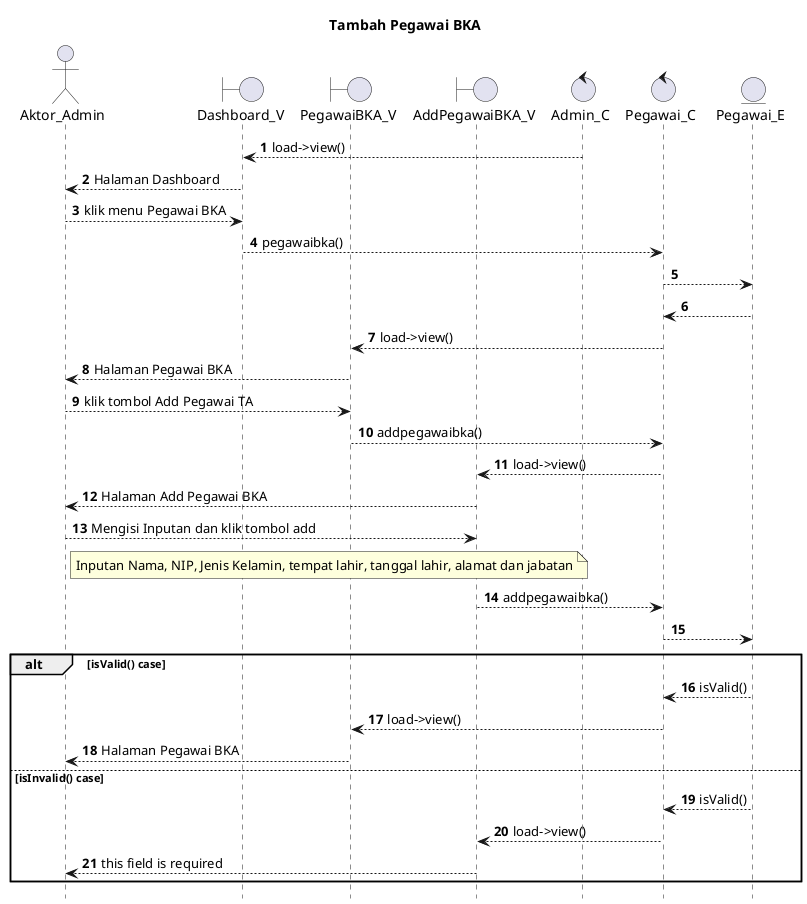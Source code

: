@startuml

autonumber
hide footbox
title Tambah Pegawai BKA

Actor Aktor_Admin
boundary Dashboard_V
boundary PegawaiBKA_V
boundary AddPegawaiBKA_V
control Admin_C
control Pegawai_C
Entity Pegawai_E

Admin_C --> Dashboard_V: load->view()
Dashboard_V --> Aktor_Admin: Halaman Dashboard
Aktor_Admin --> Dashboard_V: klik menu Pegawai BKA
Dashboard_V --> Pegawai_C: pegawaibka()
Pegawai_C --> Pegawai_E:
    
    Pegawai_E --> Pegawai_C:
    Pegawai_C --> PegawaiBKA_V: load->view()
    PegawaiBKA_V --> Aktor_Admin: Halaman Pegawai BKA

Aktor_Admin --> PegawaiBKA_V: klik tombol Add Pegawai TA
PegawaiBKA_V --> Pegawai_C: addpegawaibka()
Pegawai_C --> AddPegawaiBKA_V: load->view()
AddPegawaiBKA_V --> Aktor_Admin: Halaman Add Pegawai BKA

Aktor_Admin --> AddPegawaiBKA_V: Mengisi Inputan dan klik tombol add
    note right of Aktor_Admin
        Inputan Nama, NIP, Jenis Kelamin, tempat lahir, tanggal lahir, alamat dan jabatan
            end note
AddPegawaiBKA_V --> Pegawai_C: addpegawaibka()
Pegawai_C --> Pegawai_E:

alt isValid() case
    
    Pegawai_E --> Pegawai_C: isValid()
    Pegawai_C --> PegawaiBKA_V: load->view()
    PegawaiBKA_V --> Aktor_Admin: Halaman Pegawai BKA

else isInvalid() case
    
    Pegawai_E --> Pegawai_C: isValid()
    Pegawai_C --> AddPegawaiBKA_V: load->view()
    AddPegawaiBKA_V --> Aktor_Admin: this field is required

end
@enduml